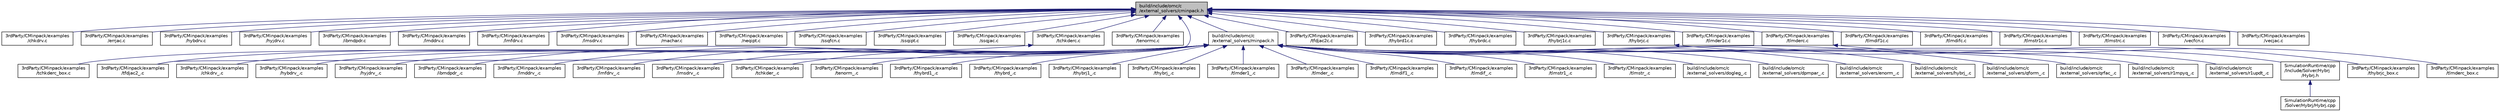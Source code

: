 digraph "build/include/omc/c/external_solvers/cminpack.h"
{
  edge [fontname="Helvetica",fontsize="10",labelfontname="Helvetica",labelfontsize="10"];
  node [fontname="Helvetica",fontsize="10",shape=record];
  Node1 [label="build/include/omc/c\l/external_solvers/cminpack.h",height=0.2,width=0.4,color="black", fillcolor="grey75", style="filled", fontcolor="black"];
  Node1 -> Node2 [dir="back",color="midnightblue",fontsize="10",style="solid",fontname="Helvetica"];
  Node2 [label="3rdParty/CMinpack/examples\l/chkdrv.c",height=0.2,width=0.4,color="black", fillcolor="white", style="filled",URL="$df/d9e/chkdrv_8c.html"];
  Node1 -> Node3 [dir="back",color="midnightblue",fontsize="10",style="solid",fontname="Helvetica"];
  Node3 [label="3rdParty/CMinpack/examples\l/errjac.c",height=0.2,width=0.4,color="black", fillcolor="white", style="filled",URL="$d2/dbb/errjac_8c.html"];
  Node1 -> Node4 [dir="back",color="midnightblue",fontsize="10",style="solid",fontname="Helvetica"];
  Node4 [label="3rdParty/CMinpack/examples\l/hybdrv.c",height=0.2,width=0.4,color="black", fillcolor="white", style="filled",URL="$de/d18/hybdrv_8c.html"];
  Node1 -> Node5 [dir="back",color="midnightblue",fontsize="10",style="solid",fontname="Helvetica"];
  Node5 [label="3rdParty/CMinpack/examples\l/hyjdrv.c",height=0.2,width=0.4,color="black", fillcolor="white", style="filled",URL="$d9/d35/hyjdrv_8c.html"];
  Node1 -> Node6 [dir="back",color="midnightblue",fontsize="10",style="solid",fontname="Helvetica"];
  Node6 [label="3rdParty/CMinpack/examples\l/ibmdpdr.c",height=0.2,width=0.4,color="black", fillcolor="white", style="filled",URL="$d9/d9b/ibmdpdr_8c.html"];
  Node1 -> Node7 [dir="back",color="midnightblue",fontsize="10",style="solid",fontname="Helvetica"];
  Node7 [label="3rdParty/CMinpack/examples\l/lmddrv.c",height=0.2,width=0.4,color="black", fillcolor="white", style="filled",URL="$d0/d7b/lmddrv_8c.html"];
  Node1 -> Node8 [dir="back",color="midnightblue",fontsize="10",style="solid",fontname="Helvetica"];
  Node8 [label="3rdParty/CMinpack/examples\l/lmfdrv.c",height=0.2,width=0.4,color="black", fillcolor="white", style="filled",URL="$da/d7a/lmfdrv_8c.html"];
  Node1 -> Node9 [dir="back",color="midnightblue",fontsize="10",style="solid",fontname="Helvetica"];
  Node9 [label="3rdParty/CMinpack/examples\l/lmsdrv.c",height=0.2,width=0.4,color="black", fillcolor="white", style="filled",URL="$df/d98/lmsdrv_8c.html"];
  Node1 -> Node10 [dir="back",color="midnightblue",fontsize="10",style="solid",fontname="Helvetica"];
  Node10 [label="3rdParty/CMinpack/examples\l/machar.c",height=0.2,width=0.4,color="black", fillcolor="white", style="filled",URL="$db/d6e/machar_8c.html"];
  Node1 -> Node11 [dir="back",color="midnightblue",fontsize="10",style="solid",fontname="Helvetica"];
  Node11 [label="3rdParty/CMinpack/examples\l/neqipt.c",height=0.2,width=0.4,color="black", fillcolor="white", style="filled",URL="$df/d12/neqipt_8c.html"];
  Node1 -> Node12 [dir="back",color="midnightblue",fontsize="10",style="solid",fontname="Helvetica"];
  Node12 [label="3rdParty/CMinpack/examples\l/ssqfcn.c",height=0.2,width=0.4,color="black", fillcolor="white", style="filled",URL="$d5/d08/ssqfcn_8c.html"];
  Node1 -> Node13 [dir="back",color="midnightblue",fontsize="10",style="solid",fontname="Helvetica"];
  Node13 [label="3rdParty/CMinpack/examples\l/ssqipt.c",height=0.2,width=0.4,color="black", fillcolor="white", style="filled",URL="$d7/dab/ssqipt_8c.html"];
  Node1 -> Node14 [dir="back",color="midnightblue",fontsize="10",style="solid",fontname="Helvetica"];
  Node14 [label="3rdParty/CMinpack/examples\l/ssqjac.c",height=0.2,width=0.4,color="black", fillcolor="white", style="filled",URL="$d8/d75/ssqjac_8c.html"];
  Node1 -> Node15 [dir="back",color="midnightblue",fontsize="10",style="solid",fontname="Helvetica"];
  Node15 [label="3rdParty/CMinpack/examples\l/tchkderc.c",height=0.2,width=0.4,color="black", fillcolor="white", style="filled",URL="$d7/d8c/tchkderc_8c.html"];
  Node15 -> Node16 [dir="back",color="midnightblue",fontsize="10",style="solid",fontname="Helvetica"];
  Node16 [label="3rdParty/CMinpack/examples\l/tchkderc_box.c",height=0.2,width=0.4,color="black", fillcolor="white", style="filled",URL="$d5/dfe/tchkderc__box_8c.html"];
  Node1 -> Node17 [dir="back",color="midnightblue",fontsize="10",style="solid",fontname="Helvetica"];
  Node17 [label="3rdParty/CMinpack/examples\l/tenormc.c",height=0.2,width=0.4,color="black", fillcolor="white", style="filled",URL="$d2/d48/tenormc_8c.html"];
  Node1 -> Node18 [dir="back",color="midnightblue",fontsize="10",style="solid",fontname="Helvetica"];
  Node18 [label="3rdParty/CMinpack/examples\l/tfdjac2_.c",height=0.2,width=0.4,color="black", fillcolor="white", style="filled",URL="$d8/d82/tfdjac2___8c.html"];
  Node1 -> Node19 [dir="back",color="midnightblue",fontsize="10",style="solid",fontname="Helvetica"];
  Node19 [label="3rdParty/CMinpack/examples\l/tfdjac2c.c",height=0.2,width=0.4,color="black", fillcolor="white", style="filled",URL="$d0/dbf/tfdjac2c_8c.html"];
  Node1 -> Node20 [dir="back",color="midnightblue",fontsize="10",style="solid",fontname="Helvetica"];
  Node20 [label="3rdParty/CMinpack/examples\l/thybrd1c.c",height=0.2,width=0.4,color="black", fillcolor="white", style="filled",URL="$dd/df5/thybrd1c_8c.html"];
  Node1 -> Node21 [dir="back",color="midnightblue",fontsize="10",style="solid",fontname="Helvetica"];
  Node21 [label="3rdParty/CMinpack/examples\l/thybrdc.c",height=0.2,width=0.4,color="black", fillcolor="white", style="filled",URL="$dd/dc6/thybrdc_8c.html"];
  Node1 -> Node22 [dir="back",color="midnightblue",fontsize="10",style="solid",fontname="Helvetica"];
  Node22 [label="3rdParty/CMinpack/examples\l/thybrj1c.c",height=0.2,width=0.4,color="black", fillcolor="white", style="filled",URL="$d1/dcd/thybrj1c_8c.html"];
  Node1 -> Node23 [dir="back",color="midnightblue",fontsize="10",style="solid",fontname="Helvetica"];
  Node23 [label="3rdParty/CMinpack/examples\l/thybrjc.c",height=0.2,width=0.4,color="black", fillcolor="white", style="filled",URL="$d0/dbf/thybrjc_8c.html"];
  Node23 -> Node24 [dir="back",color="midnightblue",fontsize="10",style="solid",fontname="Helvetica"];
  Node24 [label="3rdParty/CMinpack/examples\l/thybrjc_box.c",height=0.2,width=0.4,color="black", fillcolor="white", style="filled",URL="$dc/d10/thybrjc__box_8c.html"];
  Node1 -> Node25 [dir="back",color="midnightblue",fontsize="10",style="solid",fontname="Helvetica"];
  Node25 [label="3rdParty/CMinpack/examples\l/tlmder1c.c",height=0.2,width=0.4,color="black", fillcolor="white", style="filled",URL="$db/d9a/tlmder1c_8c.html"];
  Node1 -> Node26 [dir="back",color="midnightblue",fontsize="10",style="solid",fontname="Helvetica"];
  Node26 [label="3rdParty/CMinpack/examples\l/tlmderc.c",height=0.2,width=0.4,color="black", fillcolor="white", style="filled",URL="$da/d78/tlmderc_8c.html"];
  Node26 -> Node27 [dir="back",color="midnightblue",fontsize="10",style="solid",fontname="Helvetica"];
  Node27 [label="3rdParty/CMinpack/examples\l/tlmderc_box.c",height=0.2,width=0.4,color="black", fillcolor="white", style="filled",URL="$d5/da9/tlmderc__box_8c.html"];
  Node1 -> Node28 [dir="back",color="midnightblue",fontsize="10",style="solid",fontname="Helvetica"];
  Node28 [label="3rdParty/CMinpack/examples\l/tlmdif1c.c",height=0.2,width=0.4,color="black", fillcolor="white", style="filled",URL="$d1/d10/tlmdif1c_8c.html"];
  Node1 -> Node29 [dir="back",color="midnightblue",fontsize="10",style="solid",fontname="Helvetica"];
  Node29 [label="3rdParty/CMinpack/examples\l/tlmdifc.c",height=0.2,width=0.4,color="black", fillcolor="white", style="filled",URL="$d7/dd5/tlmdifc_8c.html"];
  Node1 -> Node30 [dir="back",color="midnightblue",fontsize="10",style="solid",fontname="Helvetica"];
  Node30 [label="3rdParty/CMinpack/examples\l/tlmstr1c.c",height=0.2,width=0.4,color="black", fillcolor="white", style="filled",URL="$d8/df9/tlmstr1c_8c.html"];
  Node1 -> Node31 [dir="back",color="midnightblue",fontsize="10",style="solid",fontname="Helvetica"];
  Node31 [label="3rdParty/CMinpack/examples\l/tlmstrc.c",height=0.2,width=0.4,color="black", fillcolor="white", style="filled",URL="$da/d54/tlmstrc_8c.html"];
  Node1 -> Node32 [dir="back",color="midnightblue",fontsize="10",style="solid",fontname="Helvetica"];
  Node32 [label="3rdParty/CMinpack/examples\l/vecfcn.c",height=0.2,width=0.4,color="black", fillcolor="white", style="filled",URL="$db/db4/vecfcn_8c.html"];
  Node1 -> Node33 [dir="back",color="midnightblue",fontsize="10",style="solid",fontname="Helvetica"];
  Node33 [label="3rdParty/CMinpack/examples\l/vecjac.c",height=0.2,width=0.4,color="black", fillcolor="white", style="filled",URL="$d7/d36/vecjac_8c.html"];
  Node1 -> Node34 [dir="back",color="midnightblue",fontsize="10",style="solid",fontname="Helvetica"];
  Node34 [label="build/include/omc/c\l/external_solvers/minpack.h",height=0.2,width=0.4,color="black", fillcolor="white", style="filled",URL="$d9/d76/build_2include_2omc_2c_2external__solvers_2minpack_8h.html"];
  Node34 -> Node35 [dir="back",color="midnightblue",fontsize="10",style="solid",fontname="Helvetica"];
  Node35 [label="3rdParty/CMinpack/examples\l/chkdrv_.c",height=0.2,width=0.4,color="black", fillcolor="white", style="filled",URL="$d1/d3c/chkdrv___8c.html"];
  Node34 -> Node36 [dir="back",color="midnightblue",fontsize="10",style="solid",fontname="Helvetica"];
  Node36 [label="3rdParty/CMinpack/examples\l/hybdrv_.c",height=0.2,width=0.4,color="black", fillcolor="white", style="filled",URL="$d0/d3e/hybdrv___8c.html"];
  Node34 -> Node37 [dir="back",color="midnightblue",fontsize="10",style="solid",fontname="Helvetica"];
  Node37 [label="3rdParty/CMinpack/examples\l/hyjdrv_.c",height=0.2,width=0.4,color="black", fillcolor="white", style="filled",URL="$de/db4/hyjdrv___8c.html"];
  Node34 -> Node38 [dir="back",color="midnightblue",fontsize="10",style="solid",fontname="Helvetica"];
  Node38 [label="3rdParty/CMinpack/examples\l/ibmdpdr_.c",height=0.2,width=0.4,color="black", fillcolor="white", style="filled",URL="$d7/dde/ibmdpdr___8c.html"];
  Node34 -> Node39 [dir="back",color="midnightblue",fontsize="10",style="solid",fontname="Helvetica"];
  Node39 [label="3rdParty/CMinpack/examples\l/lmddrv_.c",height=0.2,width=0.4,color="black", fillcolor="white", style="filled",URL="$d0/d1a/lmddrv___8c.html"];
  Node34 -> Node40 [dir="back",color="midnightblue",fontsize="10",style="solid",fontname="Helvetica"];
  Node40 [label="3rdParty/CMinpack/examples\l/lmfdrv_.c",height=0.2,width=0.4,color="black", fillcolor="white", style="filled",URL="$dd/dac/lmfdrv___8c.html"];
  Node34 -> Node41 [dir="back",color="midnightblue",fontsize="10",style="solid",fontname="Helvetica"];
  Node41 [label="3rdParty/CMinpack/examples\l/lmsdrv_.c",height=0.2,width=0.4,color="black", fillcolor="white", style="filled",URL="$db/d2d/lmsdrv___8c.html"];
  Node34 -> Node42 [dir="back",color="midnightblue",fontsize="10",style="solid",fontname="Helvetica"];
  Node42 [label="3rdParty/CMinpack/examples\l/tchkder_.c",height=0.2,width=0.4,color="black", fillcolor="white", style="filled",URL="$d1/d8e/tchkder___8c.html"];
  Node34 -> Node43 [dir="back",color="midnightblue",fontsize="10",style="solid",fontname="Helvetica"];
  Node43 [label="3rdParty/CMinpack/examples\l/tenorm_.c",height=0.2,width=0.4,color="black", fillcolor="white", style="filled",URL="$d8/dfc/tenorm___8c.html"];
  Node34 -> Node18 [dir="back",color="midnightblue",fontsize="10",style="solid",fontname="Helvetica"];
  Node34 -> Node44 [dir="back",color="midnightblue",fontsize="10",style="solid",fontname="Helvetica"];
  Node44 [label="3rdParty/CMinpack/examples\l/thybrd1_.c",height=0.2,width=0.4,color="black", fillcolor="white", style="filled",URL="$d1/d7b/thybrd1___8c.html"];
  Node34 -> Node45 [dir="back",color="midnightblue",fontsize="10",style="solid",fontname="Helvetica"];
  Node45 [label="3rdParty/CMinpack/examples\l/thybrd_.c",height=0.2,width=0.4,color="black", fillcolor="white", style="filled",URL="$d6/df5/thybrd___8c.html"];
  Node34 -> Node46 [dir="back",color="midnightblue",fontsize="10",style="solid",fontname="Helvetica"];
  Node46 [label="3rdParty/CMinpack/examples\l/thybrj1_.c",height=0.2,width=0.4,color="black", fillcolor="white", style="filled",URL="$dc/d90/thybrj1___8c.html"];
  Node34 -> Node47 [dir="back",color="midnightblue",fontsize="10",style="solid",fontname="Helvetica"];
  Node47 [label="3rdParty/CMinpack/examples\l/thybrj_.c",height=0.2,width=0.4,color="black", fillcolor="white", style="filled",URL="$d2/d29/thybrj___8c.html"];
  Node34 -> Node48 [dir="back",color="midnightblue",fontsize="10",style="solid",fontname="Helvetica"];
  Node48 [label="3rdParty/CMinpack/examples\l/tlmder1_.c",height=0.2,width=0.4,color="black", fillcolor="white", style="filled",URL="$de/d63/tlmder1___8c.html"];
  Node34 -> Node49 [dir="back",color="midnightblue",fontsize="10",style="solid",fontname="Helvetica"];
  Node49 [label="3rdParty/CMinpack/examples\l/tlmder_.c",height=0.2,width=0.4,color="black", fillcolor="white", style="filled",URL="$db/d50/tlmder___8c.html"];
  Node34 -> Node50 [dir="back",color="midnightblue",fontsize="10",style="solid",fontname="Helvetica"];
  Node50 [label="3rdParty/CMinpack/examples\l/tlmdif1_.c",height=0.2,width=0.4,color="black", fillcolor="white", style="filled",URL="$d4/dbb/tlmdif1___8c.html"];
  Node34 -> Node51 [dir="back",color="midnightblue",fontsize="10",style="solid",fontname="Helvetica"];
  Node51 [label="3rdParty/CMinpack/examples\l/tlmdif_.c",height=0.2,width=0.4,color="black", fillcolor="white", style="filled",URL="$de/dd6/tlmdif___8c.html"];
  Node34 -> Node52 [dir="back",color="midnightblue",fontsize="10",style="solid",fontname="Helvetica"];
  Node52 [label="3rdParty/CMinpack/examples\l/tlmstr1_.c",height=0.2,width=0.4,color="black", fillcolor="white", style="filled",URL="$d0/dfe/tlmstr1___8c.html"];
  Node34 -> Node53 [dir="back",color="midnightblue",fontsize="10",style="solid",fontname="Helvetica"];
  Node53 [label="3rdParty/CMinpack/examples\l/tlmstr_.c",height=0.2,width=0.4,color="black", fillcolor="white", style="filled",URL="$dc/db5/tlmstr___8c.html"];
  Node34 -> Node54 [dir="back",color="midnightblue",fontsize="10",style="solid",fontname="Helvetica"];
  Node54 [label="build/include/omc/c\l/external_solvers/dogleg_.c",height=0.2,width=0.4,color="black", fillcolor="white", style="filled",URL="$de/de7/build_2include_2omc_2c_2external__solvers_2dogleg___8c.html"];
  Node34 -> Node55 [dir="back",color="midnightblue",fontsize="10",style="solid",fontname="Helvetica"];
  Node55 [label="build/include/omc/c\l/external_solvers/dpmpar_.c",height=0.2,width=0.4,color="black", fillcolor="white", style="filled",URL="$d9/d39/build_2include_2omc_2c_2external__solvers_2dpmpar___8c.html"];
  Node34 -> Node56 [dir="back",color="midnightblue",fontsize="10",style="solid",fontname="Helvetica"];
  Node56 [label="build/include/omc/c\l/external_solvers/enorm_.c",height=0.2,width=0.4,color="black", fillcolor="white", style="filled",URL="$d7/dbd/build_2include_2omc_2c_2external__solvers_2enorm___8c.html"];
  Node34 -> Node57 [dir="back",color="midnightblue",fontsize="10",style="solid",fontname="Helvetica"];
  Node57 [label="build/include/omc/c\l/external_solvers/hybrj_.c",height=0.2,width=0.4,color="black", fillcolor="white", style="filled",URL="$d0/df9/build_2include_2omc_2c_2external__solvers_2hybrj___8c.html"];
  Node34 -> Node58 [dir="back",color="midnightblue",fontsize="10",style="solid",fontname="Helvetica"];
  Node58 [label="build/include/omc/c\l/external_solvers/qform_.c",height=0.2,width=0.4,color="black", fillcolor="white", style="filled",URL="$db/d8f/build_2include_2omc_2c_2external__solvers_2qform___8c.html"];
  Node34 -> Node59 [dir="back",color="midnightblue",fontsize="10",style="solid",fontname="Helvetica"];
  Node59 [label="build/include/omc/c\l/external_solvers/qrfac_.c",height=0.2,width=0.4,color="black", fillcolor="white", style="filled",URL="$d4/d20/build_2include_2omc_2c_2external__solvers_2qrfac___8c.html"];
  Node34 -> Node60 [dir="back",color="midnightblue",fontsize="10",style="solid",fontname="Helvetica"];
  Node60 [label="build/include/omc/c\l/external_solvers/r1mpyq_.c",height=0.2,width=0.4,color="black", fillcolor="white", style="filled",URL="$da/d9c/build_2include_2omc_2c_2external__solvers_2r1mpyq___8c.html"];
  Node34 -> Node61 [dir="back",color="midnightblue",fontsize="10",style="solid",fontname="Helvetica"];
  Node61 [label="build/include/omc/c\l/external_solvers/r1updt_.c",height=0.2,width=0.4,color="black", fillcolor="white", style="filled",URL="$de/d6a/build_2include_2omc_2c_2external__solvers_2r1updt___8c.html"];
  Node34 -> Node62 [dir="back",color="midnightblue",fontsize="10",style="solid",fontname="Helvetica"];
  Node62 [label="SimulationRuntime/cpp\l/Include/Solver/Hybrj\l/Hybrj.h",height=0.2,width=0.4,color="black", fillcolor="white", style="filled",URL="$dc/ddb/_hybrj_8h.html"];
  Node62 -> Node63 [dir="back",color="midnightblue",fontsize="10",style="solid",fontname="Helvetica"];
  Node63 [label="SimulationRuntime/cpp\l/Solver/Hybrj/Hybrj.cpp",height=0.2,width=0.4,color="black", fillcolor="white", style="filled",URL="$db/d66/_hybrj_8cpp.html"];
}
